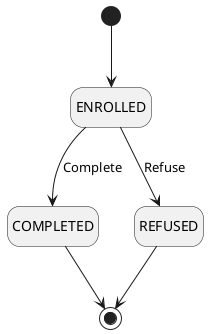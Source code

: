 @startuml
'https://plantuml.com/state-diagram

hide empty description

[*] --> ENROLLED
ENROLLED --> COMPLETED: Complete
ENROLLED --> REFUSED: Refuse
COMPLETED --> [*]
REFUSED --> [*]
@enduml
